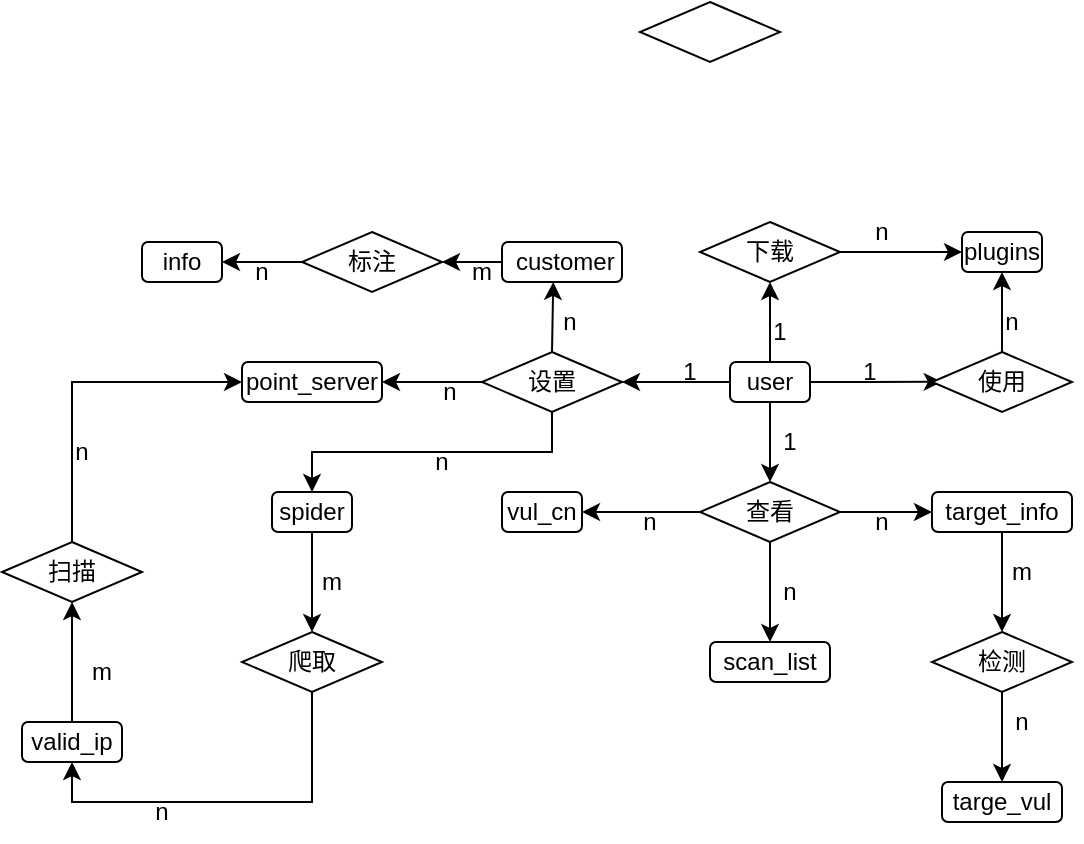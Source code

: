 <mxfile version="21.3.3" type="github" pages="3">
  <diagram name="第 1 页" id="pVZJuv3Ka7XM1kJRa0wD">
    <mxGraphModel dx="1124" dy="759" grid="1" gridSize="10" guides="1" tooltips="1" connect="1" arrows="1" fold="1" page="1" pageScale="1" pageWidth="827" pageHeight="1169" math="0" shadow="0">
      <root>
        <mxCell id="0" />
        <mxCell id="1" parent="0" />
        <mxCell id="-Thjk9tRtfn8-T-KHaG7-41" style="edgeStyle=orthogonalEdgeStyle;rounded=0;orthogonalLoop=1;jettySize=auto;html=1;entryX=1;entryY=0.5;entryDx=0;entryDy=0;" edge="1" parent="1" source="rMOOmkXwh5YT_kWFGMW9-4" target="-Thjk9tRtfn8-T-KHaG7-34">
          <mxGeometry relative="1" as="geometry" />
        </mxCell>
        <mxCell id="rMOOmkXwh5YT_kWFGMW9-4" value="&amp;nbsp;customer" style="rounded=1;whiteSpace=wrap;html=1;" parent="1" vertex="1">
          <mxGeometry x="300" y="170" width="60" height="20" as="geometry" />
        </mxCell>
        <mxCell id="-Thjk9tRtfn8-T-KHaG7-20" style="edgeStyle=orthogonalEdgeStyle;rounded=0;orthogonalLoop=1;jettySize=auto;html=1;entryX=1;entryY=0.5;entryDx=0;entryDy=0;" edge="1" parent="1" source="rMOOmkXwh5YT_kWFGMW9-5" target="-Thjk9tRtfn8-T-KHaG7-16">
          <mxGeometry relative="1" as="geometry" />
        </mxCell>
        <mxCell id="-Thjk9tRtfn8-T-KHaG7-23" style="edgeStyle=orthogonalEdgeStyle;rounded=0;orthogonalLoop=1;jettySize=auto;html=1;entryX=0.5;entryY=0;entryDx=0;entryDy=0;" edge="1" parent="1" source="rMOOmkXwh5YT_kWFGMW9-5" target="-Thjk9tRtfn8-T-KHaG7-19">
          <mxGeometry relative="1" as="geometry" />
        </mxCell>
        <mxCell id="-Thjk9tRtfn8-T-KHaG7-37" style="edgeStyle=orthogonalEdgeStyle;rounded=0;orthogonalLoop=1;jettySize=auto;html=1;exitX=0.5;exitY=0;exitDx=0;exitDy=0;entryX=0.5;entryY=1;entryDx=0;entryDy=0;" edge="1" parent="1" source="rMOOmkXwh5YT_kWFGMW9-5" target="-Thjk9tRtfn8-T-KHaG7-18">
          <mxGeometry relative="1" as="geometry" />
        </mxCell>
        <mxCell id="-Thjk9tRtfn8-T-KHaG7-51" style="edgeStyle=orthogonalEdgeStyle;rounded=0;orthogonalLoop=1;jettySize=auto;html=1;exitX=1;exitY=0.5;exitDx=0;exitDy=0;entryX=0.07;entryY=0.497;entryDx=0;entryDy=0;entryPerimeter=0;" edge="1" parent="1" source="rMOOmkXwh5YT_kWFGMW9-5" target="-Thjk9tRtfn8-T-KHaG7-44">
          <mxGeometry relative="1" as="geometry" />
        </mxCell>
        <mxCell id="rMOOmkXwh5YT_kWFGMW9-5" value="user" style="rounded=1;whiteSpace=wrap;html=1;" parent="1" vertex="1">
          <mxGeometry x="414" y="230" width="40" height="20" as="geometry" />
        </mxCell>
        <mxCell id="-Thjk9tRtfn8-T-KHaG7-2" value="vul_cn" style="rounded=1;whiteSpace=wrap;html=1;" vertex="1" parent="1">
          <mxGeometry x="300" y="295" width="40" height="20" as="geometry" />
        </mxCell>
        <mxCell id="-Thjk9tRtfn8-T-KHaG7-49" style="edgeStyle=orthogonalEdgeStyle;rounded=0;orthogonalLoop=1;jettySize=auto;html=1;exitX=0.5;exitY=0;exitDx=0;exitDy=0;" edge="1" parent="1" source="-Thjk9tRtfn8-T-KHaG7-3" target="-Thjk9tRtfn8-T-KHaG7-45">
          <mxGeometry relative="1" as="geometry" />
        </mxCell>
        <mxCell id="-Thjk9tRtfn8-T-KHaG7-3" value="valid_ip" style="rounded=1;whiteSpace=wrap;html=1;" vertex="1" parent="1">
          <mxGeometry x="60" y="410" width="50" height="20" as="geometry" />
        </mxCell>
        <mxCell id="-Thjk9tRtfn8-T-KHaG7-4" value="targe_vul" style="rounded=1;whiteSpace=wrap;html=1;" vertex="1" parent="1">
          <mxGeometry x="520" y="440" width="60" height="20" as="geometry" />
        </mxCell>
        <mxCell id="-Thjk9tRtfn8-T-KHaG7-5" value="scan_list" style="rounded=1;whiteSpace=wrap;html=1;" vertex="1" parent="1">
          <mxGeometry x="404" y="370" width="60" height="20" as="geometry" />
        </mxCell>
        <mxCell id="-Thjk9tRtfn8-T-KHaG7-6" value="point_server" style="rounded=1;whiteSpace=wrap;html=1;" vertex="1" parent="1">
          <mxGeometry x="170" y="230" width="70" height="20" as="geometry" />
        </mxCell>
        <mxCell id="-Thjk9tRtfn8-T-KHaG7-7" value="plugins" style="rounded=1;whiteSpace=wrap;html=1;" vertex="1" parent="1">
          <mxGeometry x="530" y="165" width="40" height="20" as="geometry" />
        </mxCell>
        <mxCell id="-Thjk9tRtfn8-T-KHaG7-8" value="info" style="rounded=1;whiteSpace=wrap;html=1;" vertex="1" parent="1">
          <mxGeometry x="120" y="170" width="40" height="20" as="geometry" />
        </mxCell>
        <mxCell id="-Thjk9tRtfn8-T-KHaG7-39" style="edgeStyle=orthogonalEdgeStyle;rounded=0;orthogonalLoop=1;jettySize=auto;html=1;entryX=0.5;entryY=0;entryDx=0;entryDy=0;" edge="1" parent="1" source="-Thjk9tRtfn8-T-KHaG7-11" target="-Thjk9tRtfn8-T-KHaG7-35">
          <mxGeometry relative="1" as="geometry" />
        </mxCell>
        <mxCell id="-Thjk9tRtfn8-T-KHaG7-11" value="target_info" style="rounded=1;whiteSpace=wrap;html=1;" vertex="1" parent="1">
          <mxGeometry x="515" y="295" width="70" height="20" as="geometry" />
        </mxCell>
        <mxCell id="-Thjk9tRtfn8-T-KHaG7-47" style="edgeStyle=orthogonalEdgeStyle;rounded=0;orthogonalLoop=1;jettySize=auto;html=1;exitX=0.5;exitY=1;exitDx=0;exitDy=0;entryX=0.5;entryY=0;entryDx=0;entryDy=0;" edge="1" parent="1" source="-Thjk9tRtfn8-T-KHaG7-12" target="-Thjk9tRtfn8-T-KHaG7-46">
          <mxGeometry relative="1" as="geometry" />
        </mxCell>
        <mxCell id="-Thjk9tRtfn8-T-KHaG7-12" value="spider" style="rounded=1;whiteSpace=wrap;html=1;" vertex="1" parent="1">
          <mxGeometry x="185" y="295" width="40" height="20" as="geometry" />
        </mxCell>
        <mxCell id="-Thjk9tRtfn8-T-KHaG7-26" style="edgeStyle=orthogonalEdgeStyle;rounded=0;orthogonalLoop=1;jettySize=auto;html=1;exitX=0.5;exitY=0;exitDx=0;exitDy=0;entryX=0.427;entryY=0.998;entryDx=0;entryDy=0;entryPerimeter=0;" edge="1" parent="1" source="-Thjk9tRtfn8-T-KHaG7-16" target="rMOOmkXwh5YT_kWFGMW9-4">
          <mxGeometry relative="1" as="geometry" />
        </mxCell>
        <mxCell id="-Thjk9tRtfn8-T-KHaG7-30" style="edgeStyle=orthogonalEdgeStyle;rounded=0;orthogonalLoop=1;jettySize=auto;html=1;exitX=0;exitY=0.5;exitDx=0;exitDy=0;entryX=1;entryY=0.5;entryDx=0;entryDy=0;" edge="1" parent="1" source="-Thjk9tRtfn8-T-KHaG7-16" target="-Thjk9tRtfn8-T-KHaG7-6">
          <mxGeometry relative="1" as="geometry" />
        </mxCell>
        <mxCell id="-Thjk9tRtfn8-T-KHaG7-43" style="edgeStyle=orthogonalEdgeStyle;rounded=0;orthogonalLoop=1;jettySize=auto;html=1;exitX=0.5;exitY=1;exitDx=0;exitDy=0;entryX=0.5;entryY=0;entryDx=0;entryDy=0;" edge="1" parent="1" source="-Thjk9tRtfn8-T-KHaG7-16" target="-Thjk9tRtfn8-T-KHaG7-12">
          <mxGeometry relative="1" as="geometry" />
        </mxCell>
        <mxCell id="-Thjk9tRtfn8-T-KHaG7-16" value="设置" style="rhombus;whiteSpace=wrap;html=1;" vertex="1" parent="1">
          <mxGeometry x="290" y="225" width="70" height="30" as="geometry" />
        </mxCell>
        <mxCell id="-Thjk9tRtfn8-T-KHaG7-17" value="" style="rhombus;whiteSpace=wrap;html=1;" vertex="1" parent="1">
          <mxGeometry x="369" y="50" width="70" height="30" as="geometry" />
        </mxCell>
        <mxCell id="-Thjk9tRtfn8-T-KHaG7-38" style="edgeStyle=orthogonalEdgeStyle;rounded=0;orthogonalLoop=1;jettySize=auto;html=1;exitX=1;exitY=0.5;exitDx=0;exitDy=0;entryX=0;entryY=0.5;entryDx=0;entryDy=0;" edge="1" parent="1" source="-Thjk9tRtfn8-T-KHaG7-18" target="-Thjk9tRtfn8-T-KHaG7-7">
          <mxGeometry relative="1" as="geometry" />
        </mxCell>
        <mxCell id="-Thjk9tRtfn8-T-KHaG7-18" value="下载" style="rhombus;whiteSpace=wrap;html=1;" vertex="1" parent="1">
          <mxGeometry x="399" y="160" width="70" height="30" as="geometry" />
        </mxCell>
        <mxCell id="-Thjk9tRtfn8-T-KHaG7-24" style="edgeStyle=orthogonalEdgeStyle;rounded=0;orthogonalLoop=1;jettySize=auto;html=1;entryX=1;entryY=0.5;entryDx=0;entryDy=0;" edge="1" parent="1" source="-Thjk9tRtfn8-T-KHaG7-19" target="-Thjk9tRtfn8-T-KHaG7-2">
          <mxGeometry relative="1" as="geometry" />
        </mxCell>
        <mxCell id="-Thjk9tRtfn8-T-KHaG7-28" style="edgeStyle=orthogonalEdgeStyle;rounded=0;orthogonalLoop=1;jettySize=auto;html=1;exitX=0.5;exitY=1;exitDx=0;exitDy=0;" edge="1" parent="1" source="-Thjk9tRtfn8-T-KHaG7-19" target="-Thjk9tRtfn8-T-KHaG7-5">
          <mxGeometry relative="1" as="geometry" />
        </mxCell>
        <mxCell id="-Thjk9tRtfn8-T-KHaG7-32" style="edgeStyle=orthogonalEdgeStyle;rounded=0;orthogonalLoop=1;jettySize=auto;html=1;exitX=1;exitY=0.5;exitDx=0;exitDy=0;entryX=0;entryY=0.5;entryDx=0;entryDy=0;" edge="1" parent="1" source="-Thjk9tRtfn8-T-KHaG7-19" target="-Thjk9tRtfn8-T-KHaG7-11">
          <mxGeometry relative="1" as="geometry" />
        </mxCell>
        <mxCell id="-Thjk9tRtfn8-T-KHaG7-19" value="查看" style="rhombus;whiteSpace=wrap;html=1;" vertex="1" parent="1">
          <mxGeometry x="399" y="290" width="70" height="30" as="geometry" />
        </mxCell>
        <mxCell id="-Thjk9tRtfn8-T-KHaG7-42" style="edgeStyle=orthogonalEdgeStyle;rounded=0;orthogonalLoop=1;jettySize=auto;html=1;exitX=0;exitY=0.5;exitDx=0;exitDy=0;entryX=1;entryY=0.5;entryDx=0;entryDy=0;" edge="1" parent="1" source="-Thjk9tRtfn8-T-KHaG7-34" target="-Thjk9tRtfn8-T-KHaG7-8">
          <mxGeometry relative="1" as="geometry" />
        </mxCell>
        <mxCell id="-Thjk9tRtfn8-T-KHaG7-34" value="标注" style="rhombus;whiteSpace=wrap;html=1;" vertex="1" parent="1">
          <mxGeometry x="200" y="165" width="70" height="30" as="geometry" />
        </mxCell>
        <mxCell id="-Thjk9tRtfn8-T-KHaG7-40" style="edgeStyle=orthogonalEdgeStyle;rounded=0;orthogonalLoop=1;jettySize=auto;html=1;exitX=0.5;exitY=1;exitDx=0;exitDy=0;" edge="1" parent="1" source="-Thjk9tRtfn8-T-KHaG7-35" target="-Thjk9tRtfn8-T-KHaG7-4">
          <mxGeometry relative="1" as="geometry" />
        </mxCell>
        <mxCell id="-Thjk9tRtfn8-T-KHaG7-35" value="检测" style="rhombus;whiteSpace=wrap;html=1;" vertex="1" parent="1">
          <mxGeometry x="515" y="365" width="70" height="30" as="geometry" />
        </mxCell>
        <mxCell id="-Thjk9tRtfn8-T-KHaG7-52" style="edgeStyle=orthogonalEdgeStyle;rounded=0;orthogonalLoop=1;jettySize=auto;html=1;exitX=0.5;exitY=0;exitDx=0;exitDy=0;entryX=0.5;entryY=1;entryDx=0;entryDy=0;" edge="1" parent="1" source="-Thjk9tRtfn8-T-KHaG7-44" target="-Thjk9tRtfn8-T-KHaG7-7">
          <mxGeometry relative="1" as="geometry" />
        </mxCell>
        <mxCell id="-Thjk9tRtfn8-T-KHaG7-44" value="使用" style="rhombus;whiteSpace=wrap;html=1;" vertex="1" parent="1">
          <mxGeometry x="515" y="225" width="70" height="30" as="geometry" />
        </mxCell>
        <mxCell id="-Thjk9tRtfn8-T-KHaG7-50" style="edgeStyle=orthogonalEdgeStyle;rounded=0;orthogonalLoop=1;jettySize=auto;html=1;exitX=0.5;exitY=0;exitDx=0;exitDy=0;entryX=0;entryY=0.5;entryDx=0;entryDy=0;" edge="1" parent="1" source="-Thjk9tRtfn8-T-KHaG7-45" target="-Thjk9tRtfn8-T-KHaG7-6">
          <mxGeometry relative="1" as="geometry" />
        </mxCell>
        <mxCell id="-Thjk9tRtfn8-T-KHaG7-45" value="扫描" style="rhombus;whiteSpace=wrap;html=1;" vertex="1" parent="1">
          <mxGeometry x="50" y="320" width="70" height="30" as="geometry" />
        </mxCell>
        <mxCell id="-Thjk9tRtfn8-T-KHaG7-48" style="edgeStyle=orthogonalEdgeStyle;rounded=0;orthogonalLoop=1;jettySize=auto;html=1;exitX=0.5;exitY=1;exitDx=0;exitDy=0;entryX=0.5;entryY=1;entryDx=0;entryDy=0;" edge="1" parent="1" source="-Thjk9tRtfn8-T-KHaG7-46" target="-Thjk9tRtfn8-T-KHaG7-3">
          <mxGeometry relative="1" as="geometry" />
        </mxCell>
        <mxCell id="-Thjk9tRtfn8-T-KHaG7-46" value="爬取" style="rhombus;whiteSpace=wrap;html=1;" vertex="1" parent="1">
          <mxGeometry x="170" y="365" width="70" height="30" as="geometry" />
        </mxCell>
        <mxCell id="-Thjk9tRtfn8-T-KHaG7-57" value="1" style="text;html=1;strokeColor=none;fillColor=none;align=center;verticalAlign=middle;whiteSpace=wrap;rounded=0;" vertex="1" parent="1">
          <mxGeometry x="454" y="220" width="60" height="30" as="geometry" />
        </mxCell>
        <mxCell id="-Thjk9tRtfn8-T-KHaG7-66" value="n" style="text;html=1;strokeColor=none;fillColor=none;align=center;verticalAlign=middle;whiteSpace=wrap;rounded=0;" vertex="1" parent="1">
          <mxGeometry x="150" y="170" width="60" height="30" as="geometry" />
        </mxCell>
        <mxCell id="-Thjk9tRtfn8-T-KHaG7-68" value="1" style="text;html=1;strokeColor=none;fillColor=none;align=center;verticalAlign=middle;whiteSpace=wrap;rounded=0;" vertex="1" parent="1">
          <mxGeometry x="414" y="255" width="60" height="30" as="geometry" />
        </mxCell>
        <mxCell id="-Thjk9tRtfn8-T-KHaG7-69" value="1" style="text;html=1;strokeColor=none;fillColor=none;align=center;verticalAlign=middle;whiteSpace=wrap;rounded=0;" vertex="1" parent="1">
          <mxGeometry x="409" y="200" width="60" height="30" as="geometry" />
        </mxCell>
        <mxCell id="-Thjk9tRtfn8-T-KHaG7-70" value="1" style="text;html=1;strokeColor=none;fillColor=none;align=center;verticalAlign=middle;whiteSpace=wrap;rounded=0;" vertex="1" parent="1">
          <mxGeometry x="364" y="220" width="60" height="30" as="geometry" />
        </mxCell>
        <mxCell id="-Thjk9tRtfn8-T-KHaG7-71" value="n" style="text;html=1;strokeColor=none;fillColor=none;align=center;verticalAlign=middle;whiteSpace=wrap;rounded=0;" vertex="1" parent="1">
          <mxGeometry x="244" y="230" width="60" height="30" as="geometry" />
        </mxCell>
        <mxCell id="-Thjk9tRtfn8-T-KHaG7-72" value="n" style="text;html=1;strokeColor=none;fillColor=none;align=center;verticalAlign=middle;whiteSpace=wrap;rounded=0;" vertex="1" parent="1">
          <mxGeometry x="304" y="195" width="60" height="30" as="geometry" />
        </mxCell>
        <mxCell id="-Thjk9tRtfn8-T-KHaG7-73" value="n" style="text;html=1;strokeColor=none;fillColor=none;align=center;verticalAlign=middle;whiteSpace=wrap;rounded=0;" vertex="1" parent="1">
          <mxGeometry x="525" y="195" width="60" height="30" as="geometry" />
        </mxCell>
        <mxCell id="-Thjk9tRtfn8-T-KHaG7-74" value="n" style="text;html=1;strokeColor=none;fillColor=none;align=center;verticalAlign=middle;whiteSpace=wrap;rounded=0;" vertex="1" parent="1">
          <mxGeometry x="460" y="150" width="60" height="30" as="geometry" />
        </mxCell>
        <mxCell id="-Thjk9tRtfn8-T-KHaG7-75" value="m" style="text;html=1;strokeColor=none;fillColor=none;align=center;verticalAlign=middle;whiteSpace=wrap;rounded=0;" vertex="1" parent="1">
          <mxGeometry x="260" y="170" width="60" height="30" as="geometry" />
        </mxCell>
        <mxCell id="-Thjk9tRtfn8-T-KHaG7-76" value="m" style="text;html=1;strokeColor=none;fillColor=none;align=center;verticalAlign=middle;whiteSpace=wrap;rounded=0;" vertex="1" parent="1">
          <mxGeometry x="530" y="320" width="60" height="30" as="geometry" />
        </mxCell>
        <mxCell id="-Thjk9tRtfn8-T-KHaG7-77" value="m" style="text;html=1;strokeColor=none;fillColor=none;align=center;verticalAlign=middle;whiteSpace=wrap;rounded=0;" vertex="1" parent="1">
          <mxGeometry x="70" y="370" width="60" height="30" as="geometry" />
        </mxCell>
        <mxCell id="-Thjk9tRtfn8-T-KHaG7-78" value="m" style="text;html=1;strokeColor=none;fillColor=none;align=center;verticalAlign=middle;whiteSpace=wrap;rounded=0;" vertex="1" parent="1">
          <mxGeometry x="185" y="325" width="60" height="30" as="geometry" />
        </mxCell>
        <mxCell id="-Thjk9tRtfn8-T-KHaG7-79" value="n" style="text;html=1;strokeColor=none;fillColor=none;align=center;verticalAlign=middle;whiteSpace=wrap;rounded=0;" vertex="1" parent="1">
          <mxGeometry x="530" y="395" width="60" height="30" as="geometry" />
        </mxCell>
        <mxCell id="-Thjk9tRtfn8-T-KHaG7-80" value="n" style="text;html=1;strokeColor=none;fillColor=none;align=center;verticalAlign=middle;whiteSpace=wrap;rounded=0;" vertex="1" parent="1">
          <mxGeometry x="60" y="260" width="60" height="30" as="geometry" />
        </mxCell>
        <mxCell id="-Thjk9tRtfn8-T-KHaG7-81" value="n" style="text;html=1;strokeColor=none;fillColor=none;align=center;verticalAlign=middle;whiteSpace=wrap;rounded=0;" vertex="1" parent="1">
          <mxGeometry x="100" y="440" width="60" height="30" as="geometry" />
        </mxCell>
        <mxCell id="-Thjk9tRtfn8-T-KHaG7-82" value="n" style="text;html=1;strokeColor=none;fillColor=none;align=center;verticalAlign=middle;whiteSpace=wrap;rounded=0;" vertex="1" parent="1">
          <mxGeometry x="240" y="265" width="60" height="30" as="geometry" />
        </mxCell>
        <mxCell id="-Thjk9tRtfn8-T-KHaG7-83" value="n" style="text;html=1;strokeColor=none;fillColor=none;align=center;verticalAlign=middle;whiteSpace=wrap;rounded=0;" vertex="1" parent="1">
          <mxGeometry x="460" y="295" width="60" height="30" as="geometry" />
        </mxCell>
        <mxCell id="-Thjk9tRtfn8-T-KHaG7-84" value="n" style="text;html=1;strokeColor=none;fillColor=none;align=center;verticalAlign=middle;whiteSpace=wrap;rounded=0;" vertex="1" parent="1">
          <mxGeometry x="344" y="295" width="60" height="30" as="geometry" />
        </mxCell>
        <mxCell id="-Thjk9tRtfn8-T-KHaG7-85" value="n" style="text;html=1;strokeColor=none;fillColor=none;align=center;verticalAlign=middle;whiteSpace=wrap;rounded=0;" vertex="1" parent="1">
          <mxGeometry x="414" y="330" width="60" height="30" as="geometry" />
        </mxCell>
      </root>
    </mxGraphModel>
  </diagram>
  <diagram id="6eR2d5tgkJCduq2Sc162" name="第 2 页">
    <mxGraphModel dx="955" dy="645" grid="1" gridSize="10" guides="1" tooltips="1" connect="1" arrows="1" fold="1" page="1" pageScale="1" pageWidth="827" pageHeight="1169" math="0" shadow="0">
      <root>
        <mxCell id="0" />
        <mxCell id="1" parent="0" />
        <mxCell id="D4lKrsZs59FFkNqjxNa7-1" value="Vertical Container" style="swimlane;whiteSpace=wrap;html=1;" vertex="1" parent="1">
          <mxGeometry x="210" y="230" width="200" height="200" as="geometry" />
        </mxCell>
      </root>
    </mxGraphModel>
  </diagram>
  <diagram id="kaYhOa1MgPfI59nkREpa" name="第 3 页">
    <mxGraphModel dx="955" dy="645" grid="1" gridSize="10" guides="1" tooltips="1" connect="1" arrows="1" fold="1" page="1" pageScale="1" pageWidth="827" pageHeight="1169" math="0" shadow="0">
      <root>
        <mxCell id="0" />
        <mxCell id="1" parent="0" />
      </root>
    </mxGraphModel>
  </diagram>
</mxfile>
